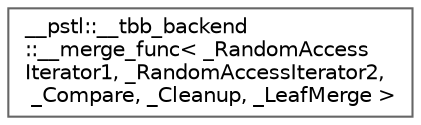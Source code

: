 digraph "Graphical Class Hierarchy"
{
 // LATEX_PDF_SIZE
  bgcolor="transparent";
  edge [fontname=Helvetica,fontsize=10,labelfontname=Helvetica,labelfontsize=10];
  node [fontname=Helvetica,fontsize=10,shape=box,height=0.2,width=0.4];
  rankdir="LR";
  Node0 [id="Node000000",label="__pstl::__tbb_backend\l::__merge_func\< _RandomAccess\lIterator1, _RandomAccessIterator2,\l _Compare, _Cleanup, _LeafMerge \>",height=0.2,width=0.4,color="grey40", fillcolor="white", style="filled",URL="$class____pstl_1_1____tbb__backend_1_1____merge__func.html",tooltip=" "];
}
